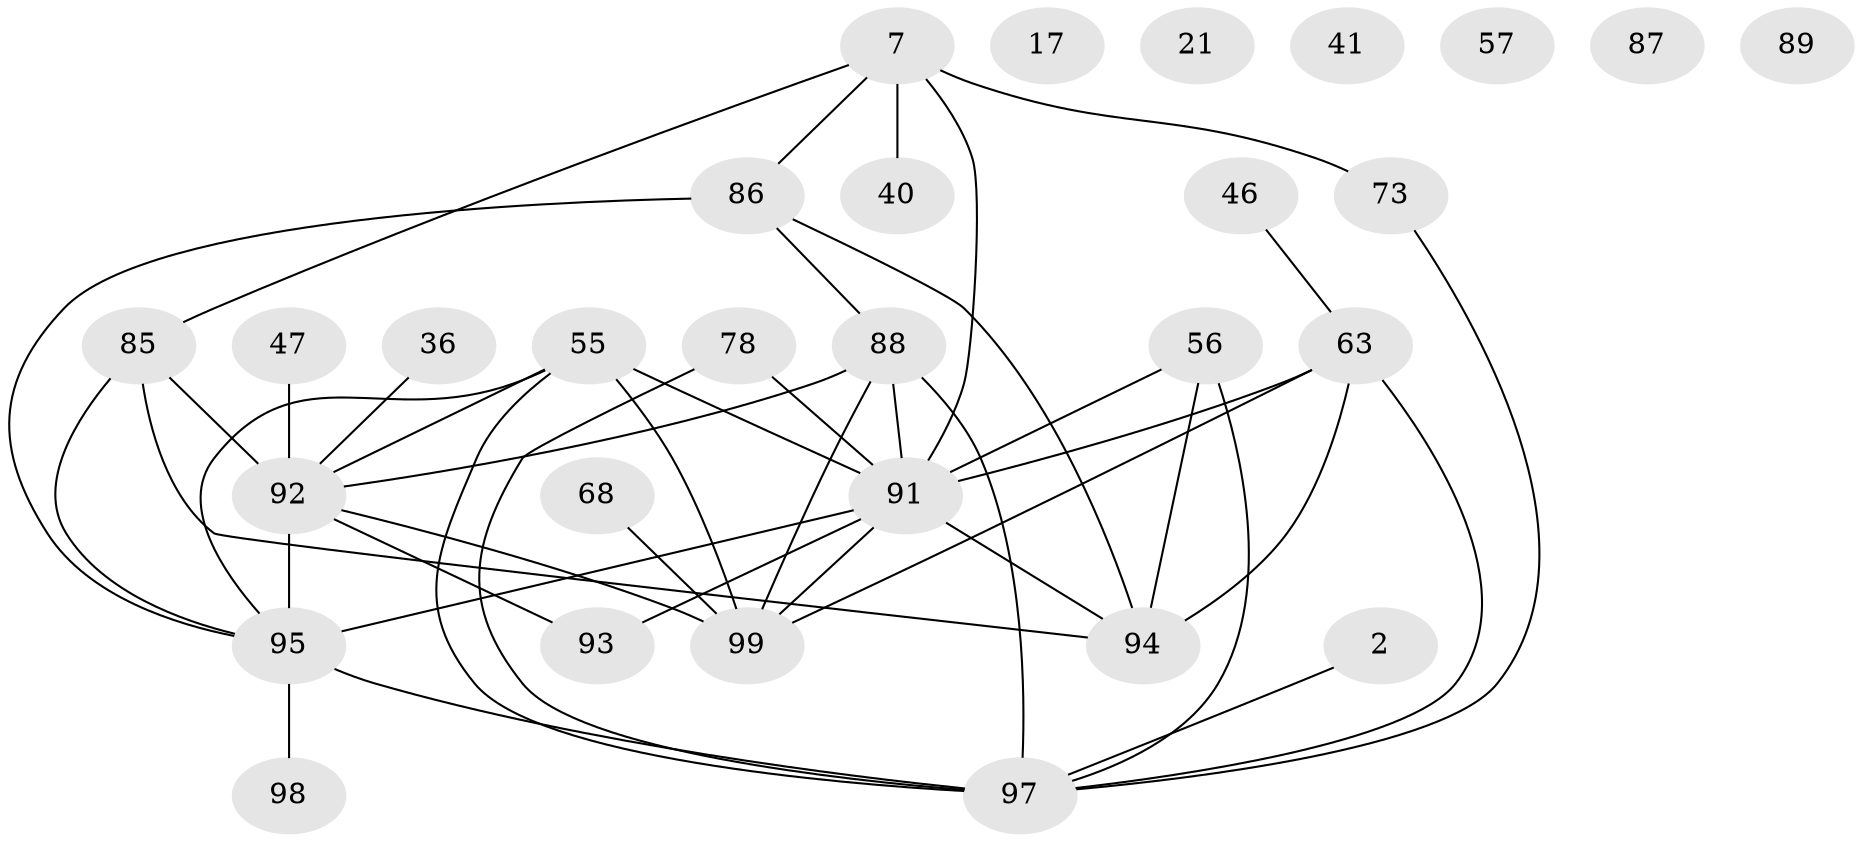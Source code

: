 // original degree distribution, {6: 0.050505050505050504, 1: 0.16161616161616163, 10: 0.010101010101010102, 2: 0.1919191919191919, 3: 0.23232323232323232, 4: 0.13131313131313133, 5: 0.12121212121212122, 0: 0.06060606060606061, 7: 0.030303030303030304, 8: 0.010101010101010102}
// Generated by graph-tools (version 1.1) at 2025/42/03/04/25 21:42:17]
// undirected, 29 vertices, 44 edges
graph export_dot {
graph [start="1"]
  node [color=gray90,style=filled];
  2;
  7 [super="+1"];
  17;
  21;
  36;
  40;
  41;
  46;
  47 [super="+12"];
  55 [super="+25+45+38"];
  56 [super="+37+54"];
  57;
  63 [super="+29+32"];
  68 [super="+6+30"];
  73;
  78;
  85 [super="+64+66"];
  86;
  87;
  88 [super="+11+27+77"];
  89;
  91 [super="+22+34+31+14+35+74+81+69+83+84"];
  92 [super="+15+24+90+67"];
  93 [super="+53"];
  94 [super="+79+59"];
  95 [super="+44+76+80+4"];
  97 [super="+71+39"];
  98;
  99 [super="+82+16+96"];
  2 -- 97;
  7 -- 73 [weight=2];
  7 -- 86 [weight=2];
  7 -- 40;
  7 -- 85;
  7 -- 91;
  36 -- 92;
  46 -- 63;
  47 -- 92;
  55 -- 97 [weight=2];
  55 -- 92;
  55 -- 99 [weight=3];
  55 -- 95;
  55 -- 91;
  56 -- 91;
  56 -- 97;
  56 -- 94 [weight=2];
  63 -- 97 [weight=4];
  63 -- 94;
  63 -- 91 [weight=2];
  63 -- 99 [weight=3];
  68 -- 99 [weight=4];
  73 -- 97;
  78 -- 97;
  78 -- 91;
  85 -- 95 [weight=2];
  85 -- 92 [weight=2];
  85 -- 94;
  86 -- 95;
  86 -- 88 [weight=2];
  86 -- 94;
  88 -- 97 [weight=4];
  88 -- 91 [weight=2];
  88 -- 99;
  88 -- 92 [weight=4];
  91 -- 95 [weight=6];
  91 -- 99 [weight=3];
  91 -- 93;
  91 -- 94;
  92 -- 93;
  92 -- 95 [weight=5];
  92 -- 99 [weight=2];
  95 -- 97;
  95 -- 98;
}
